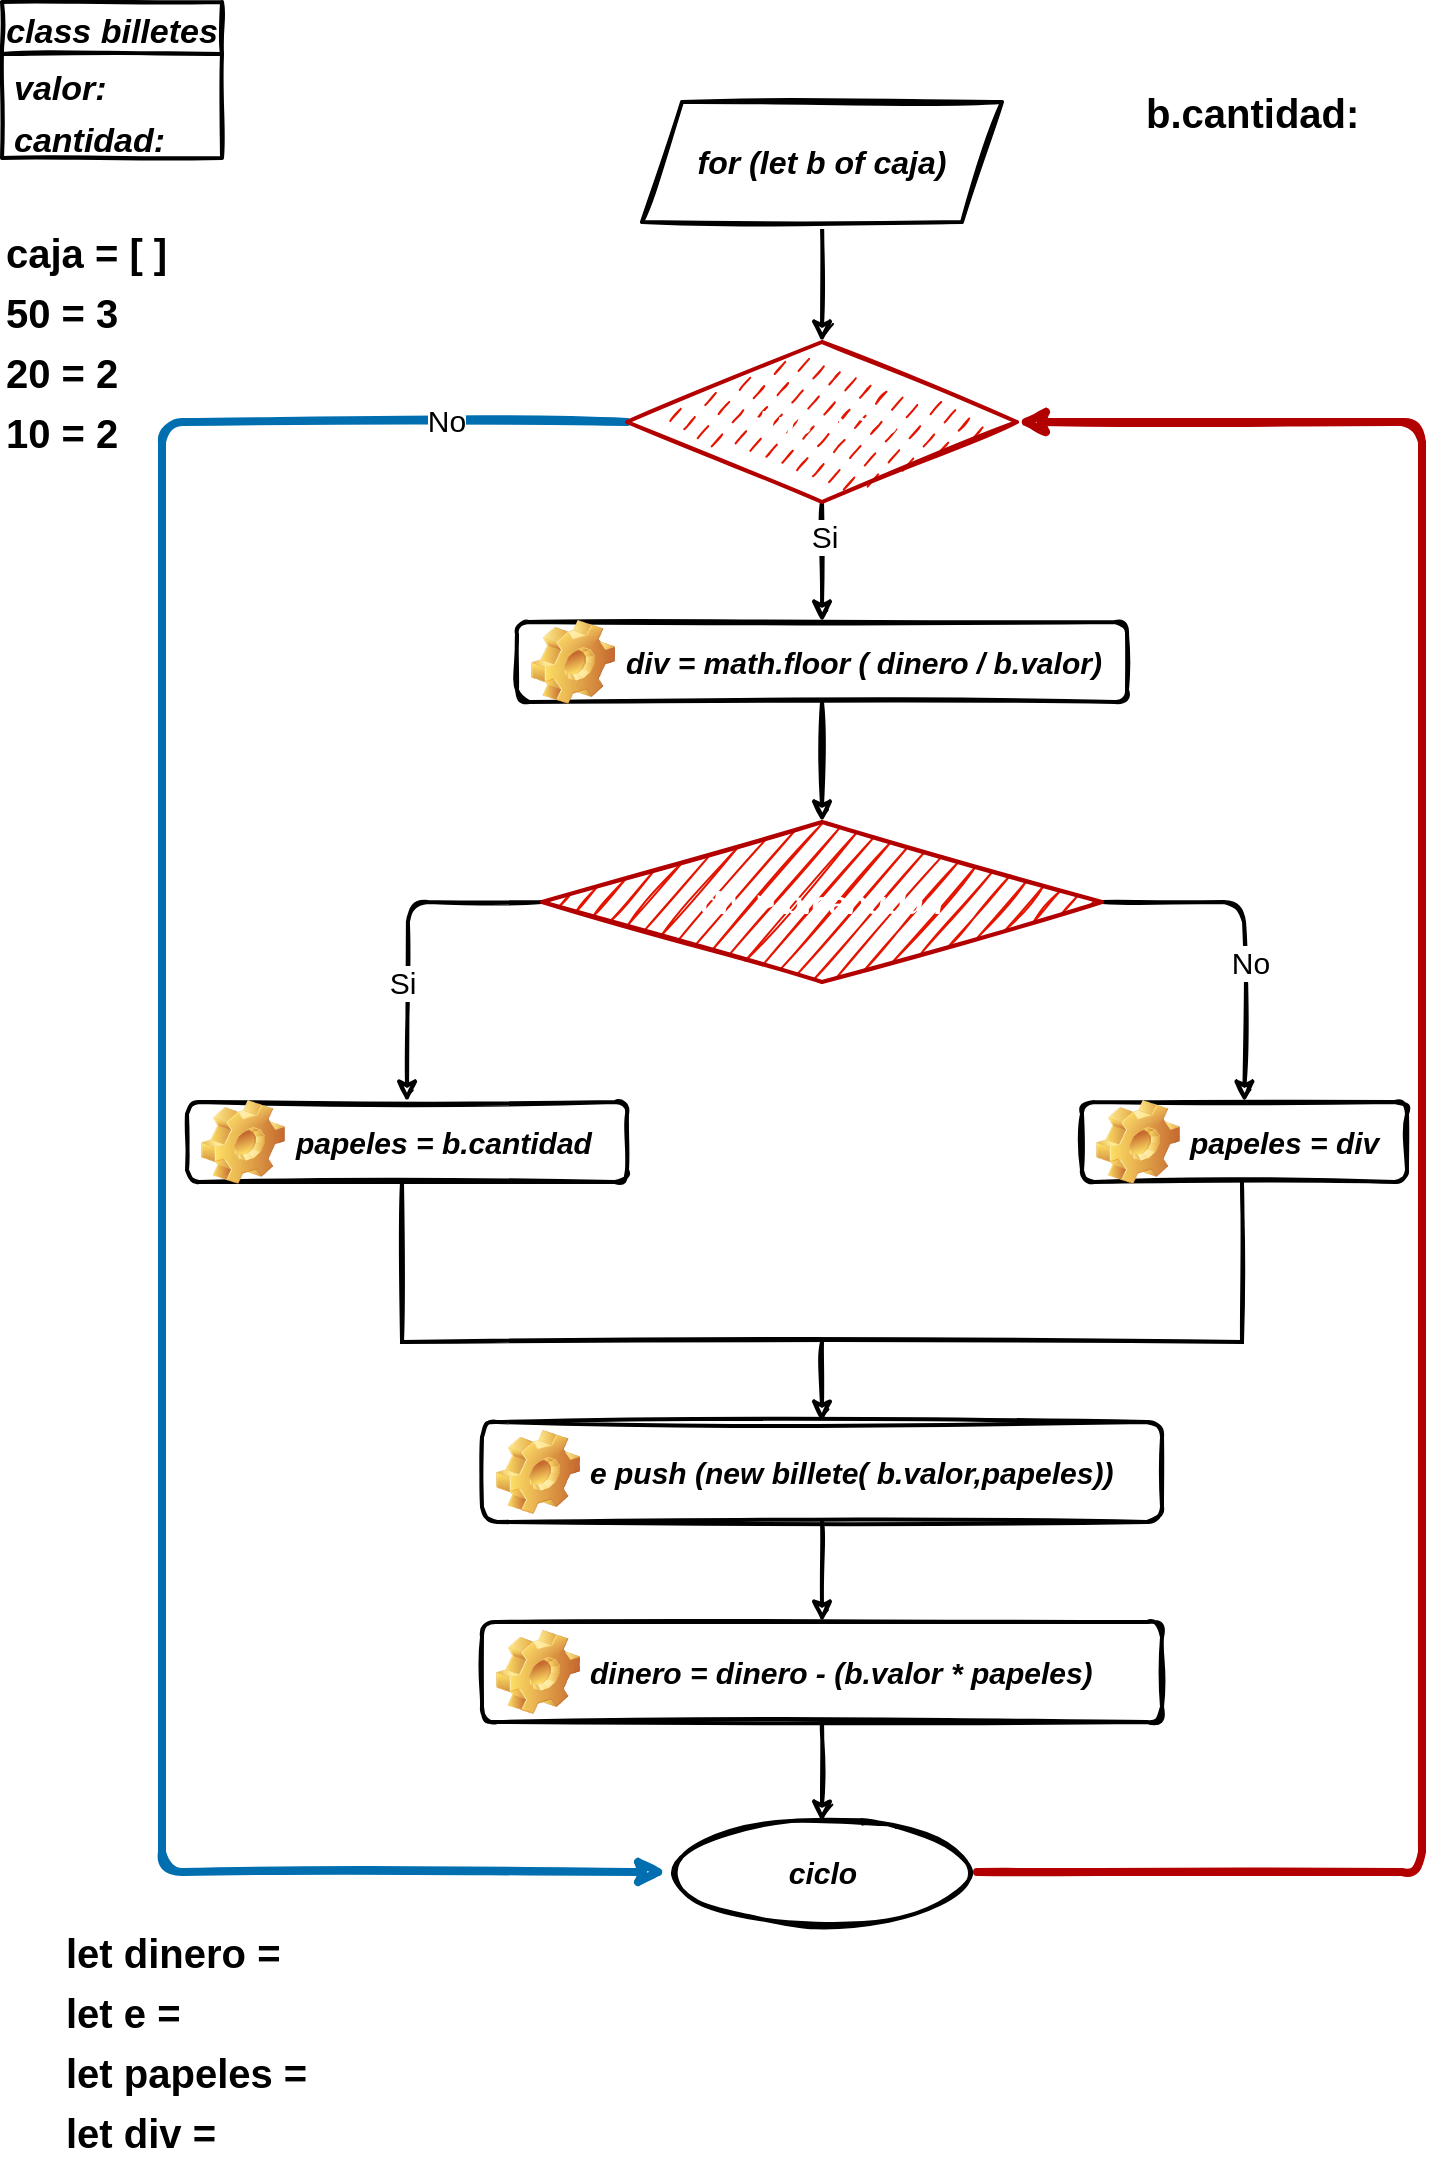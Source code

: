 <mxfile><diagram id="LTBAaTuW8Qn4tuNj6rJ8" name="Page-1"><mxGraphModel dx="883" dy="617" grid="1" gridSize="10" guides="1" tooltips="1" connect="1" arrows="1" fold="1" page="1" pageScale="1" pageWidth="827" pageHeight="1169" math="0" shadow="0"><root><mxCell id="0"/><mxCell id="1" parent="0"/><mxCell id="14" value="" style="edgeStyle=none;sketch=1;html=1;fontSize=15;strokeWidth=2;" parent="1" source="6" target="7" edge="1"><mxGeometry relative="1" as="geometry"/></mxCell><mxCell id="6" value="for (let b of caja)" style="shape=parallelogram;perimeter=parallelogramPerimeter;whiteSpace=wrap;html=1;fixedSize=1;fontSize=16;sketch=1;strokeWidth=2;fontStyle=3" parent="1" vertex="1"><mxGeometry x="330" y="60" width="180" height="60" as="geometry"/></mxCell><mxCell id="42" style="edgeStyle=none;sketch=1;html=1;exitX=0;exitY=0.5;exitDx=0;exitDy=0;entryX=0;entryY=0.5;entryDx=0;entryDy=0;fontSize=15;strokeWidth=4;rounded=1;fillColor=#1ba1e2;strokeColor=#006EAF;" parent="1" source="7" target="39" edge="1"><mxGeometry relative="1" as="geometry"><Array as="points"><mxPoint x="90" y="220"/><mxPoint x="90" y="945"/></Array></mxGeometry></mxCell><mxCell id="43" value="No" style="edgeLabel;html=1;align=center;verticalAlign=middle;resizable=0;points=[];fontSize=15;" parent="42" vertex="1" connectable="0"><mxGeometry x="-0.85" y="-1" relative="1" as="geometry"><mxPoint as="offset"/></mxGeometry></mxCell><mxCell id="44" style="edgeStyle=none;sketch=1;html=1;exitX=0.5;exitY=1;exitDx=0;exitDy=0;entryX=0.5;entryY=0;entryDx=0;entryDy=0;fontSize=15;strokeWidth=2;" parent="1" source="7" target="28" edge="1"><mxGeometry relative="1" as="geometry"/></mxCell><mxCell id="45" value="Si" style="edgeLabel;html=1;align=center;verticalAlign=middle;resizable=0;points=[];fontSize=15;" parent="44" vertex="1" connectable="0"><mxGeometry x="-0.45" y="1" relative="1" as="geometry"><mxPoint as="offset"/></mxGeometry></mxCell><mxCell id="7" value="dinero &amp;gt; 0" style="rhombus;whiteSpace=wrap;html=1;fontSize=16;sketch=1;strokeWidth=2;fillStyle=dashed;fontStyle=3;fillColor=#e51400;strokeColor=#B20000;fontColor=#ffffff;" parent="1" vertex="1"><mxGeometry x="322.5" y="180" width="195" height="80" as="geometry"/></mxCell><mxCell id="17" value="" style="edgeStyle=none;sketch=1;html=1;fontSize=15;strokeWidth=2;exitX=0.5;exitY=1;exitDx=0;exitDy=0;" parent="1" source="28" target="16" edge="1"><mxGeometry relative="1" as="geometry"><mxPoint x="420" y="360" as="sourcePoint"/></mxGeometry></mxCell><mxCell id="31" style="edgeStyle=none;sketch=1;html=1;exitX=0;exitY=0.5;exitDx=0;exitDy=0;fontSize=15;strokeWidth=2;entryX=0.5;entryY=0;entryDx=0;entryDy=0;" parent="1" source="16" target="24" edge="1"><mxGeometry relative="1" as="geometry"><mxPoint x="200" y="460" as="targetPoint"/><Array as="points"><mxPoint x="213" y="460"/></Array></mxGeometry></mxCell><mxCell id="32" value="Si" style="edgeLabel;html=1;align=center;verticalAlign=middle;resizable=0;points=[];fontSize=15;" parent="31" vertex="1" connectable="0"><mxGeometry x="0.086" y="-1" relative="1" as="geometry"><mxPoint x="-2" y="16" as="offset"/></mxGeometry></mxCell><mxCell id="33" style="edgeStyle=none;sketch=1;html=1;exitX=1;exitY=0.5;exitDx=0;exitDy=0;entryX=0.5;entryY=0;entryDx=0;entryDy=0;fontSize=15;strokeWidth=2;" parent="1" source="16" target="25" edge="1"><mxGeometry relative="1" as="geometry"><Array as="points"><mxPoint x="631" y="460"/></Array></mxGeometry></mxCell><mxCell id="34" value="No" style="edgeLabel;html=1;align=center;verticalAlign=middle;resizable=0;points=[];fontSize=15;" parent="33" vertex="1" connectable="0"><mxGeometry x="0.177" y="3" relative="1" as="geometry"><mxPoint as="offset"/></mxGeometry></mxCell><mxCell id="16" value="div &amp;gt; b.cantidad" style="rhombus;whiteSpace=wrap;html=1;fontSize=16;sketch=1;strokeWidth=2;fontStyle=3;fillColor=#e51400;fontColor=#ffffff;strokeColor=#B20000;" parent="1" vertex="1"><mxGeometry x="280" y="420" width="280" height="80" as="geometry"/></mxCell><mxCell id="23" style="edgeStyle=none;sketch=1;html=1;exitX=0.5;exitY=1;exitDx=0;exitDy=0;fontSize=15;strokeWidth=2;" parent="1" source="22" edge="1"><mxGeometry relative="1" as="geometry"><mxPoint x="420" y="720" as="targetPoint"/></mxGeometry></mxCell><mxCell id="22" value="" style="shape=partialRectangle;whiteSpace=wrap;html=1;bottom=1;right=1;left=1;top=0;fillColor=none;routingCenterX=-0.5;sketch=1;fontSize=15;strokeWidth=2;" parent="1" vertex="1"><mxGeometry x="210" y="600" width="420" height="80" as="geometry"/></mxCell><mxCell id="24" value="papeles = b.cantidad" style="label;whiteSpace=wrap;html=1;image=img/clipart/Gear_128x128.png;sketch=1;fontSize=15;strokeWidth=2;gradientColor=none;fontStyle=3" parent="1" vertex="1"><mxGeometry x="102.5" y="560" width="220" height="40" as="geometry"/></mxCell><mxCell id="25" value="papeles = div" style="label;whiteSpace=wrap;html=1;image=img/clipart/Gear_128x128.png;sketch=1;fontSize=15;strokeWidth=2;gradientColor=none;fontStyle=3" parent="1" vertex="1"><mxGeometry x="550" y="560" width="162.5" height="40" as="geometry"/></mxCell><mxCell id="28" value="div = math.floor ( dinero / b.valor)" style="label;whiteSpace=wrap;html=1;image=img/clipart/Gear_128x128.png;sketch=1;fillStyle=dashed;fontSize=15;strokeWidth=2;gradientColor=none;fontStyle=3" parent="1" vertex="1"><mxGeometry x="267.5" y="320" width="305" height="40" as="geometry"/></mxCell><mxCell id="38" style="edgeStyle=none;sketch=1;html=1;exitX=0.5;exitY=1;exitDx=0;exitDy=0;entryX=0.5;entryY=0;entryDx=0;entryDy=0;fontSize=15;strokeWidth=2;" parent="1" source="36" target="37" edge="1"><mxGeometry relative="1" as="geometry"/></mxCell><mxCell id="36" value="e push (new billete( b.valor,papeles))" style="label;whiteSpace=wrap;html=1;image=img/clipart/Gear_128x128.png;sketch=1;fillStyle=dashed;fontSize=15;strokeWidth=2;gradientColor=none;fontStyle=3" parent="1" vertex="1"><mxGeometry x="250" y="720" width="340" height="50" as="geometry"/></mxCell><mxCell id="40" style="edgeStyle=none;sketch=1;html=1;exitX=0.5;exitY=1;exitDx=0;exitDy=0;entryX=0.5;entryY=0;entryDx=0;entryDy=0;fontSize=15;strokeWidth=2;" parent="1" source="37" target="39" edge="1"><mxGeometry relative="1" as="geometry"/></mxCell><mxCell id="37" value="dinero = dinero - (b.valor * papeles)" style="label;whiteSpace=wrap;html=1;image=img/clipart/Gear_128x128.png;sketch=1;fillStyle=dashed;fontSize=15;strokeWidth=2;gradientColor=none;fontStyle=3" parent="1" vertex="1"><mxGeometry x="250" y="820" width="340" height="50" as="geometry"/></mxCell><mxCell id="41" style="edgeStyle=none;sketch=1;html=1;exitX=1;exitY=0.5;exitDx=0;exitDy=0;fontSize=15;strokeWidth=4;entryX=1;entryY=0.5;entryDx=0;entryDy=0;fillColor=#e51400;strokeColor=#B20000;" parent="1" source="39" target="7" edge="1"><mxGeometry relative="1" as="geometry"><mxPoint x="770" y="945" as="targetPoint"/><Array as="points"><mxPoint x="720" y="945"/><mxPoint x="720" y="220"/></Array></mxGeometry></mxCell><mxCell id="39" value="ciclo" style="ellipse;whiteSpace=wrap;html=1;sketch=1;fillStyle=dashed;fontSize=15;strokeWidth=2;gradientColor=none;fontStyle=3" parent="1" vertex="1"><mxGeometry x="342.5" y="920" width="155" height="50" as="geometry"/></mxCell><mxCell id="57" value="class billetes" style="swimlane;fontStyle=3;childLayout=stackLayout;horizontal=1;startSize=26;fillColor=none;horizontalStack=0;resizeParent=1;resizeParentMax=0;resizeLast=0;collapsible=1;marginBottom=0;sketch=1;fillStyle=dashed;fontSize=17;strokeWidth=2;" parent="1" vertex="1"><mxGeometry x="10" y="10" width="110" height="78" as="geometry"><mxRectangle x="-110" y="30" width="120" height="26" as="alternateBounds"/></mxGeometry></mxCell><mxCell id="58" value="valor:" style="text;strokeColor=none;fillColor=none;align=left;verticalAlign=top;spacingLeft=4;spacingRight=4;overflow=hidden;rotatable=0;points=[[0,0.5],[1,0.5]];portConstraint=eastwest;sketch=1;fillStyle=dashed;fontSize=17;fontStyle=3" parent="57" vertex="1"><mxGeometry y="26" width="110" height="26" as="geometry"/></mxCell><mxCell id="59" value="cantidad:" style="text;strokeColor=none;fillColor=none;align=left;verticalAlign=top;spacingLeft=4;spacingRight=4;overflow=hidden;rotatable=0;points=[[0,0.5],[1,0.5]];portConstraint=eastwest;sketch=1;fillStyle=dashed;fontSize=17;fontStyle=3" parent="57" vertex="1"><mxGeometry y="52" width="110" height="26" as="geometry"/></mxCell><mxCell id="64" value="caja = [ ]" style="text;html=1;strokeColor=none;fillColor=none;align=left;verticalAlign=middle;whiteSpace=wrap;rounded=0;sketch=1;fillStyle=dashed;fontSize=20;fontStyle=1" parent="1" vertex="1"><mxGeometry x="10" y="120" width="140" height="30" as="geometry"/></mxCell><mxCell id="65" value="50 = 3&amp;nbsp;" style="text;html=1;strokeColor=none;fillColor=none;align=left;verticalAlign=middle;whiteSpace=wrap;rounded=0;sketch=1;fillStyle=dashed;fontSize=20;fontStyle=1" parent="1" vertex="1"><mxGeometry x="10" y="150" width="140" height="30" as="geometry"/></mxCell><mxCell id="66" value="20 = 2&amp;nbsp;" style="text;html=1;strokeColor=none;fillColor=none;align=left;verticalAlign=middle;whiteSpace=wrap;rounded=0;sketch=1;fillStyle=dashed;fontSize=20;fontStyle=1" parent="1" vertex="1"><mxGeometry x="10" y="180" width="140" height="30" as="geometry"/></mxCell><mxCell id="67" value="10 = 2" style="text;html=1;strokeColor=none;fillColor=none;align=left;verticalAlign=middle;whiteSpace=wrap;rounded=0;sketch=1;fillStyle=dashed;fontSize=20;fontStyle=1" parent="1" vertex="1"><mxGeometry x="10" y="210" width="140" height="30" as="geometry"/></mxCell><mxCell id="68" value="b.cantidad:" style="text;html=1;strokeColor=none;fillColor=none;align=left;verticalAlign=middle;whiteSpace=wrap;rounded=0;sketch=1;fillStyle=dashed;fontSize=20;fontStyle=1" parent="1" vertex="1"><mxGeometry x="580" y="50" width="140" height="30" as="geometry"/></mxCell><mxCell id="69" value="b.valor:" style="text;html=1;strokeColor=none;fillColor=none;align=left;verticalAlign=middle;whiteSpace=wrap;rounded=0;sketch=1;fillStyle=dashed;fontSize=20;fontStyle=1;fontColor=#FFFFFF;" parent="1" vertex="1"><mxGeometry x="580" y="20" width="140" height="30" as="geometry"/></mxCell><mxCell id="70" value="let dinero =&amp;nbsp;" style="text;html=1;strokeColor=none;fillColor=none;align=left;verticalAlign=middle;whiteSpace=wrap;rounded=0;sketch=1;fillStyle=dashed;fontSize=20;fontStyle=1" parent="1" vertex="1"><mxGeometry x="40" y="970" width="140" height="30" as="geometry"/></mxCell><mxCell id="71" value="let e =" style="text;html=1;strokeColor=none;fillColor=none;align=left;verticalAlign=middle;whiteSpace=wrap;rounded=0;sketch=1;fillStyle=dashed;fontSize=20;fontStyle=1" parent="1" vertex="1"><mxGeometry x="40" y="1000" width="140" height="30" as="geometry"/></mxCell><mxCell id="72" value="let papeles =" style="text;html=1;strokeColor=none;fillColor=none;align=left;verticalAlign=middle;whiteSpace=wrap;rounded=0;sketch=1;fillStyle=dashed;fontSize=20;fontStyle=1" parent="1" vertex="1"><mxGeometry x="40" y="1030" width="140" height="30" as="geometry"/></mxCell><mxCell id="73" value="let div =" style="text;html=1;strokeColor=none;fillColor=none;align=left;verticalAlign=middle;whiteSpace=wrap;rounded=0;sketch=1;fillStyle=dashed;fontSize=20;fontStyle=1" parent="1" vertex="1"><mxGeometry x="40" y="1060" width="140" height="30" as="geometry"/></mxCell></root></mxGraphModel></diagram></mxfile>
